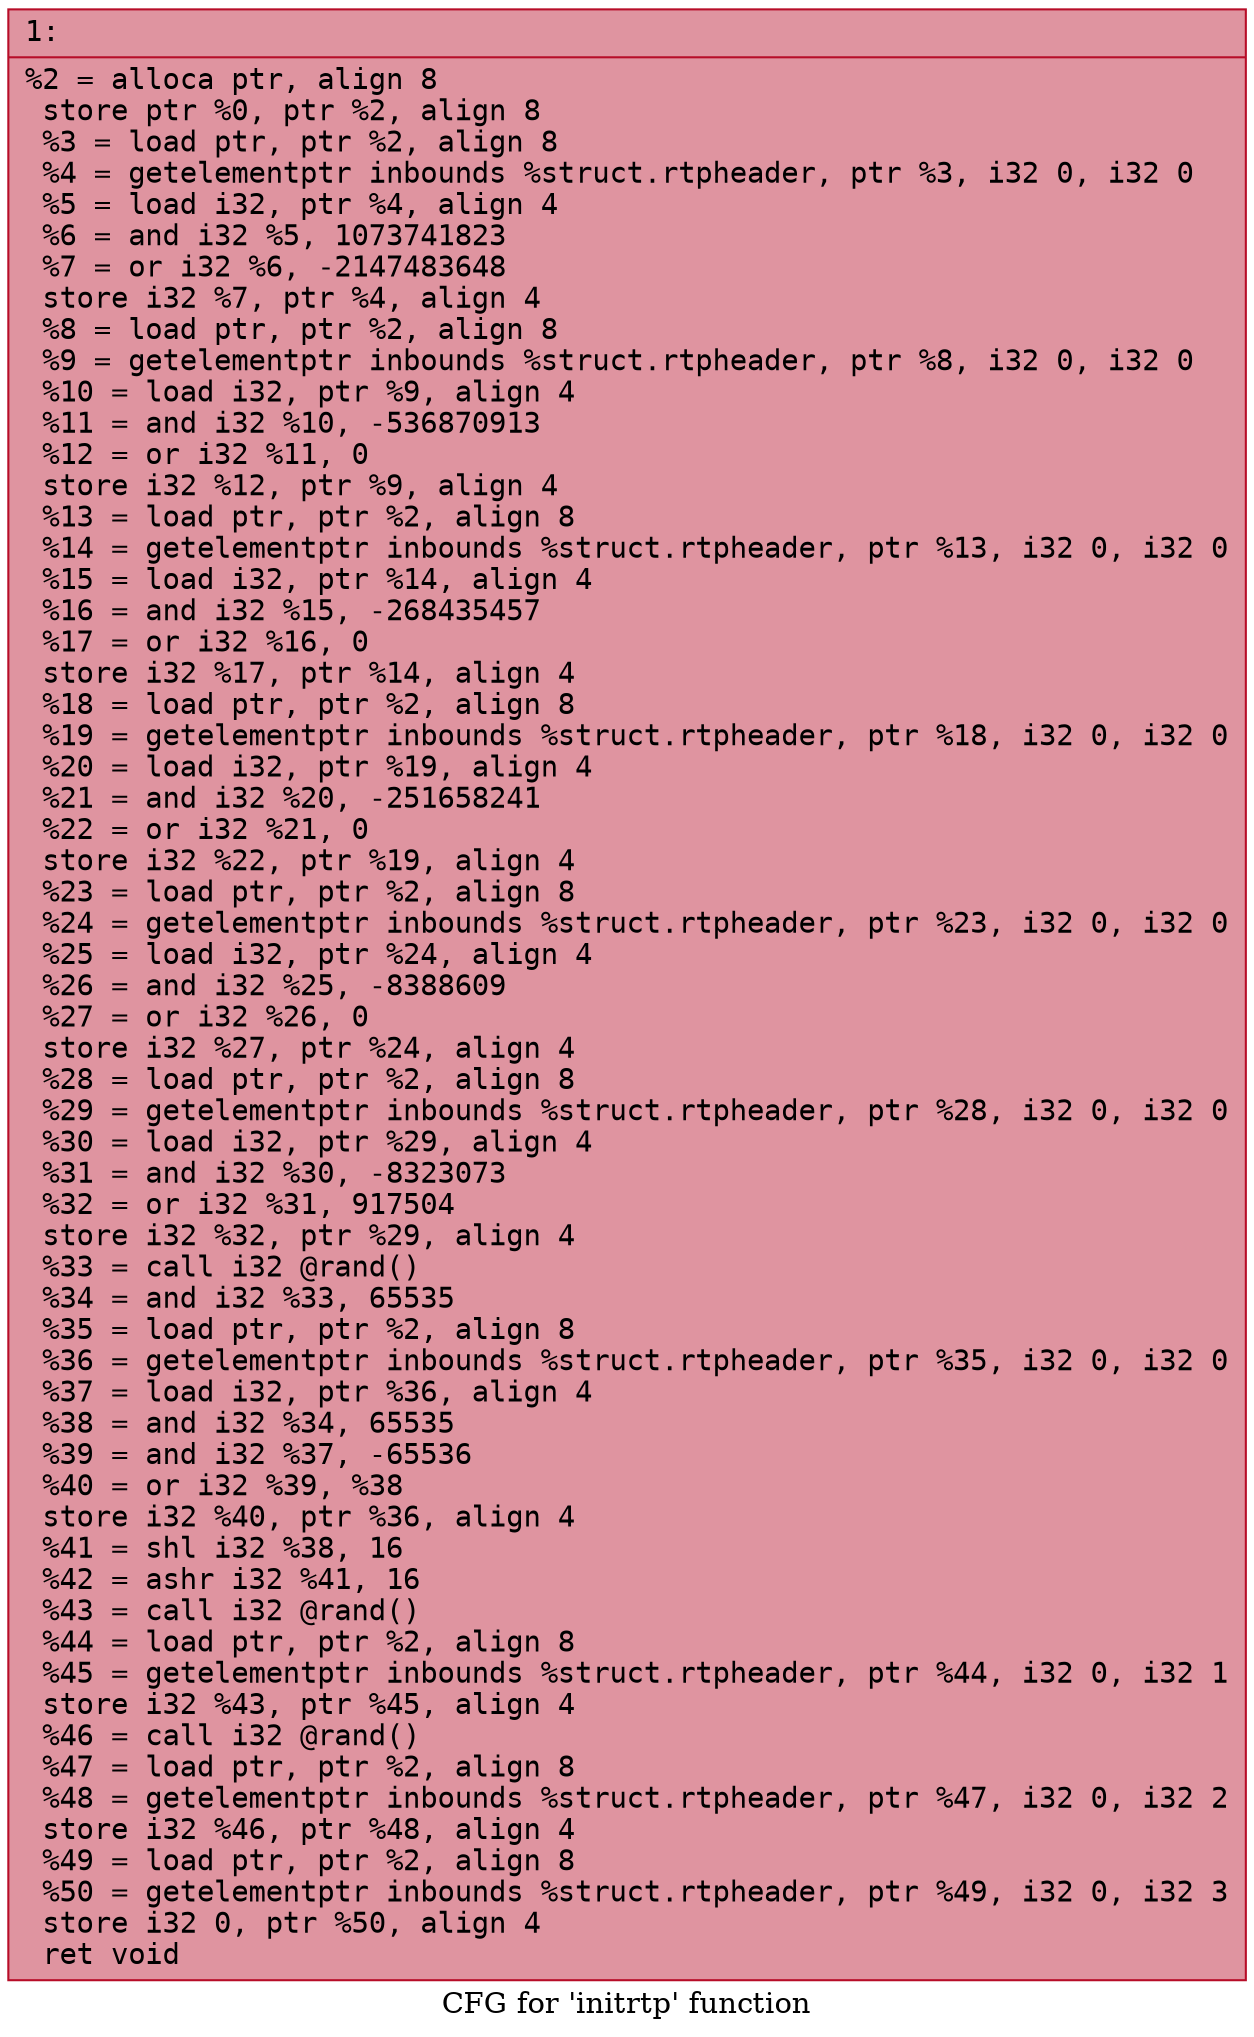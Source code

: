 digraph "CFG for 'initrtp' function" {
	label="CFG for 'initrtp' function";

	Node0x600002735f90 [shape=record,color="#b70d28ff", style=filled, fillcolor="#b70d2870" fontname="Courier",label="{1:\l|  %2 = alloca ptr, align 8\l  store ptr %0, ptr %2, align 8\l  %3 = load ptr, ptr %2, align 8\l  %4 = getelementptr inbounds %struct.rtpheader, ptr %3, i32 0, i32 0\l  %5 = load i32, ptr %4, align 4\l  %6 = and i32 %5, 1073741823\l  %7 = or i32 %6, -2147483648\l  store i32 %7, ptr %4, align 4\l  %8 = load ptr, ptr %2, align 8\l  %9 = getelementptr inbounds %struct.rtpheader, ptr %8, i32 0, i32 0\l  %10 = load i32, ptr %9, align 4\l  %11 = and i32 %10, -536870913\l  %12 = or i32 %11, 0\l  store i32 %12, ptr %9, align 4\l  %13 = load ptr, ptr %2, align 8\l  %14 = getelementptr inbounds %struct.rtpheader, ptr %13, i32 0, i32 0\l  %15 = load i32, ptr %14, align 4\l  %16 = and i32 %15, -268435457\l  %17 = or i32 %16, 0\l  store i32 %17, ptr %14, align 4\l  %18 = load ptr, ptr %2, align 8\l  %19 = getelementptr inbounds %struct.rtpheader, ptr %18, i32 0, i32 0\l  %20 = load i32, ptr %19, align 4\l  %21 = and i32 %20, -251658241\l  %22 = or i32 %21, 0\l  store i32 %22, ptr %19, align 4\l  %23 = load ptr, ptr %2, align 8\l  %24 = getelementptr inbounds %struct.rtpheader, ptr %23, i32 0, i32 0\l  %25 = load i32, ptr %24, align 4\l  %26 = and i32 %25, -8388609\l  %27 = or i32 %26, 0\l  store i32 %27, ptr %24, align 4\l  %28 = load ptr, ptr %2, align 8\l  %29 = getelementptr inbounds %struct.rtpheader, ptr %28, i32 0, i32 0\l  %30 = load i32, ptr %29, align 4\l  %31 = and i32 %30, -8323073\l  %32 = or i32 %31, 917504\l  store i32 %32, ptr %29, align 4\l  %33 = call i32 @rand()\l  %34 = and i32 %33, 65535\l  %35 = load ptr, ptr %2, align 8\l  %36 = getelementptr inbounds %struct.rtpheader, ptr %35, i32 0, i32 0\l  %37 = load i32, ptr %36, align 4\l  %38 = and i32 %34, 65535\l  %39 = and i32 %37, -65536\l  %40 = or i32 %39, %38\l  store i32 %40, ptr %36, align 4\l  %41 = shl i32 %38, 16\l  %42 = ashr i32 %41, 16\l  %43 = call i32 @rand()\l  %44 = load ptr, ptr %2, align 8\l  %45 = getelementptr inbounds %struct.rtpheader, ptr %44, i32 0, i32 1\l  store i32 %43, ptr %45, align 4\l  %46 = call i32 @rand()\l  %47 = load ptr, ptr %2, align 8\l  %48 = getelementptr inbounds %struct.rtpheader, ptr %47, i32 0, i32 2\l  store i32 %46, ptr %48, align 4\l  %49 = load ptr, ptr %2, align 8\l  %50 = getelementptr inbounds %struct.rtpheader, ptr %49, i32 0, i32 3\l  store i32 0, ptr %50, align 4\l  ret void\l}"];
}
